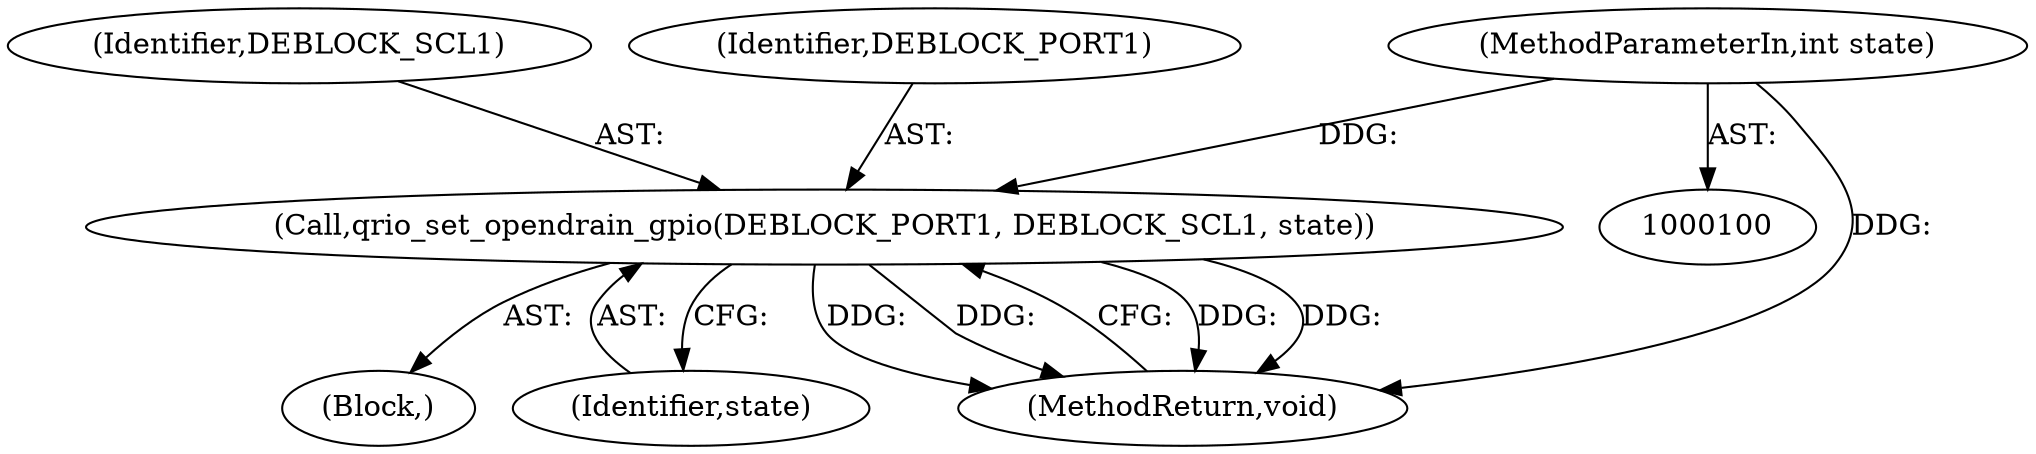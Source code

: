 digraph "1_u-boot_master_7@API" {
"1000103" [label="(Call,qrio_set_opendrain_gpio(DEBLOCK_PORT1, DEBLOCK_SCL1, state))"];
"1000101" [label="(MethodParameterIn,int state)"];
"1000101" [label="(MethodParameterIn,int state)"];
"1000106" [label="(Identifier,state)"];
"1000102" [label="(Block,)"];
"1000107" [label="(MethodReturn,void)"];
"1000105" [label="(Identifier,DEBLOCK_SCL1)"];
"1000104" [label="(Identifier,DEBLOCK_PORT1)"];
"1000103" [label="(Call,qrio_set_opendrain_gpio(DEBLOCK_PORT1, DEBLOCK_SCL1, state))"];
"1000103" -> "1000102"  [label="AST: "];
"1000103" -> "1000106"  [label="CFG: "];
"1000104" -> "1000103"  [label="AST: "];
"1000105" -> "1000103"  [label="AST: "];
"1000106" -> "1000103"  [label="AST: "];
"1000107" -> "1000103"  [label="CFG: "];
"1000103" -> "1000107"  [label="DDG: "];
"1000103" -> "1000107"  [label="DDG: "];
"1000103" -> "1000107"  [label="DDG: "];
"1000103" -> "1000107"  [label="DDG: "];
"1000101" -> "1000103"  [label="DDG: "];
"1000101" -> "1000100"  [label="AST: "];
"1000101" -> "1000107"  [label="DDG: "];
}
